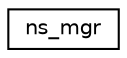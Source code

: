 digraph "Graphical Class Hierarchy"
{
  edge [fontname="Helvetica",fontsize="10",labelfontname="Helvetica",labelfontsize="10"];
  node [fontname="Helvetica",fontsize="10",shape=record];
  rankdir="LR";
  Node1 [label="ns_mgr",height=0.2,width=0.4,color="black", fillcolor="white", style="filled",URL="$structns__mgr.html"];
}
